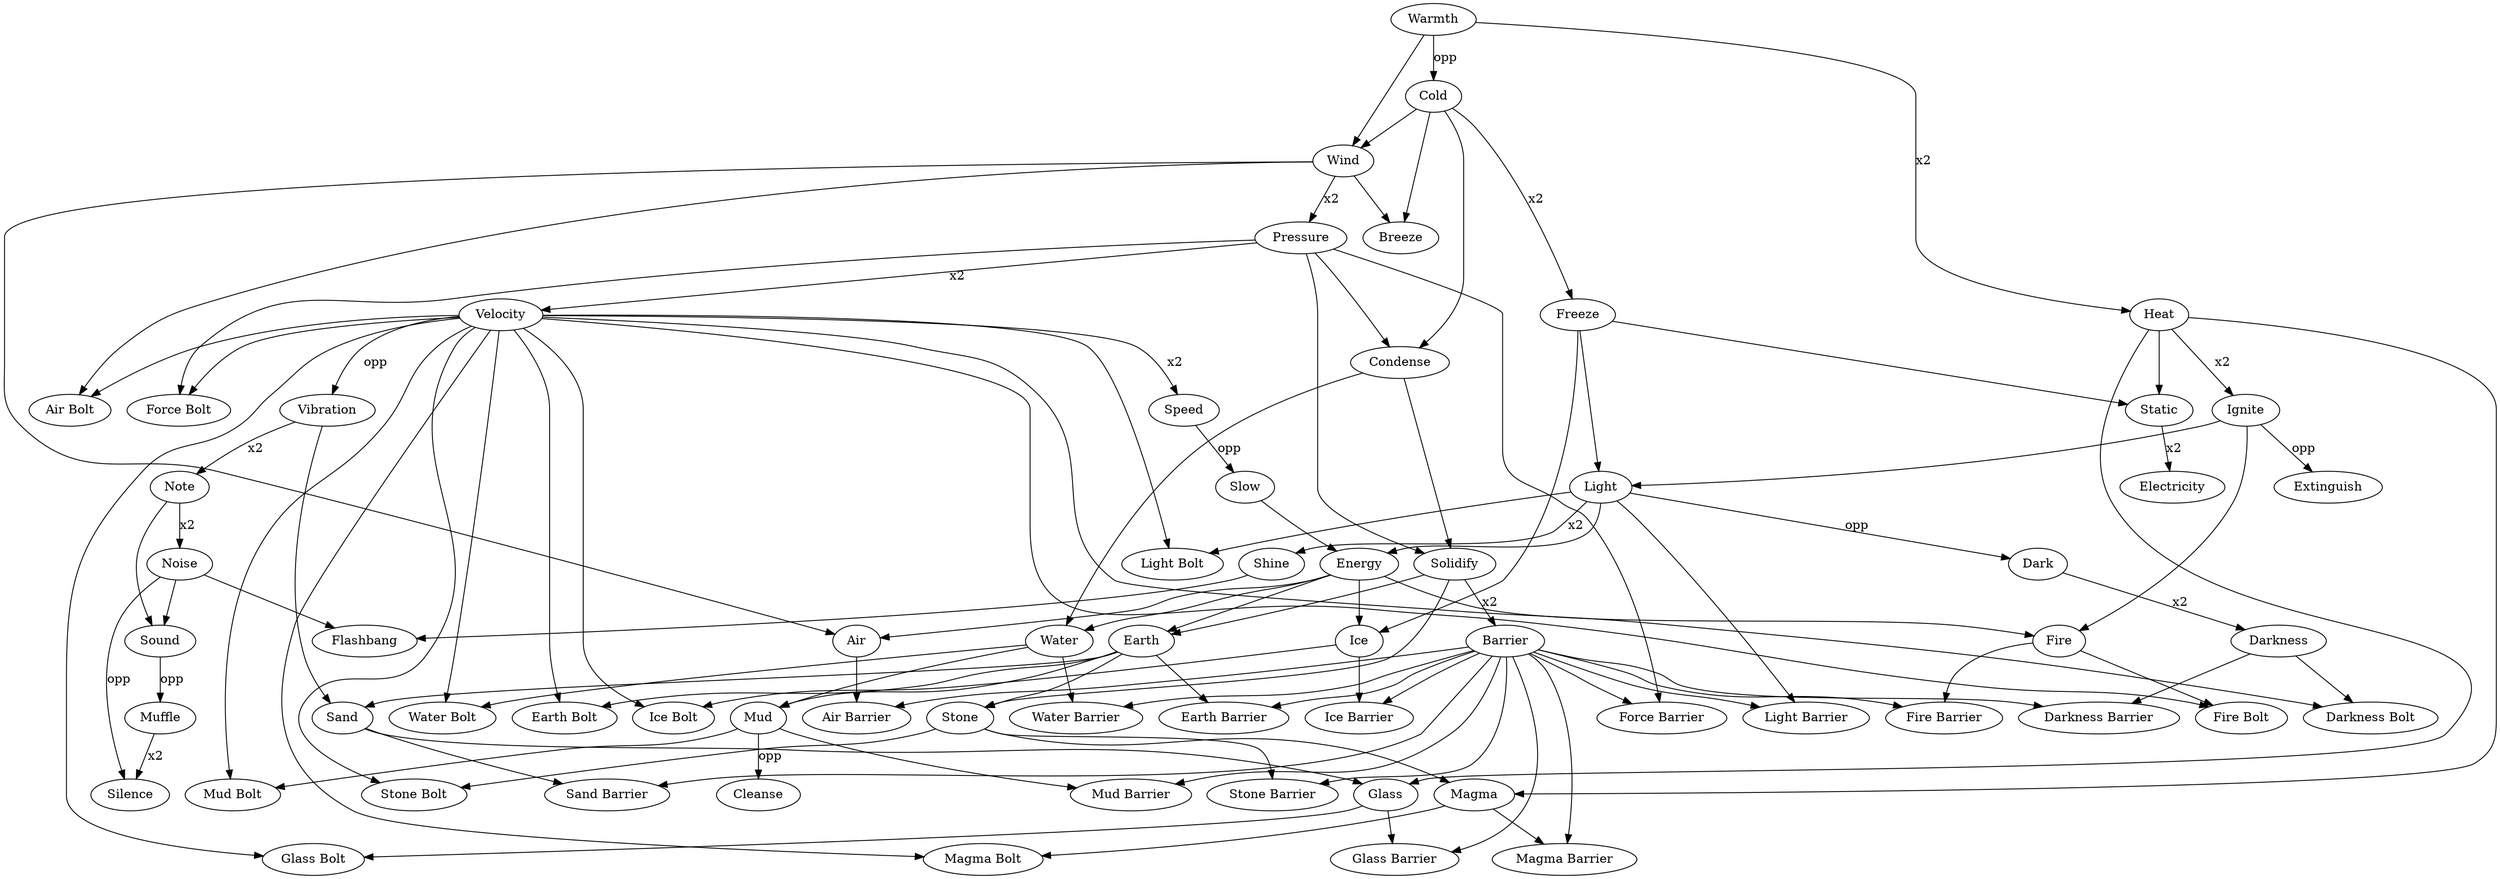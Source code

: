 digraph {
  Light -> Dark [label="opp"]
  Note -> Noise [label="x2"]
  Noise -> Silence [label="opp"]
  Note, Noise -> Sound
  Sound -> Muffle [label="opp"]
  Muffle -> Silence [label="x2"]
  Noise, Shine -> Flashbang
  Warmth -> Cold [label="opp"]
  Pressure -> Velocity [label="x2"];
  Pressure, Velocity -> "Force Bolt"
  Warmth, Cold -> Wind
  Wind, Velocity -> "Air Bolt"
  Wind -> Pressure [label="x2"]
  Light, Velocity -> "Light Bolt"
  Darkness, Velocity -> "Darkness Bolt"
  Light -> Shine [label="x2"]
  Dark -> Darkness [label="x2"]
  Velocity -> Speed [label="x2"]
  Speed -> Slow [label="opp"]
  Wind, Cold -> Breeze
  Warmth -> Heat [label="x2"]
  Cold -> Freeze [label="x2"]
  Heat -> Ignite [label="x2"]
  Cold, Pressure -> Condense
  Condense, Pressure -> Solidify
  Slow, Light -> Energy
  Energy, Ignite -> Fire
  Energy, Condense -> Water
  Energy, Wind -> Air
  Energy, Freeze -> Ice
  Energy, Solidify -> Earth
  Velocity -> Vibration [label="opp"]
  Vibration -> Note [label="x2"]
  Heat, Freeze -> Static
  Ignite, Freeze -> Light
  Fire, Velocity -> "Fire Bolt"
  Water, Velocity -> "Water Bolt"
  Ice, Velocity -> "Ice Bolt"
  Earth, Velocity -> "Earth Bolt"
  Ignite -> Extinguish [label="opp"]
  Earth, Water -> Mud
  Mud, Velocity -> "Mud Bolt"
  Mud -> Cleanse [label="opp"]
  Vibration, Earth -> Sand
  Static -> Electricity [label="x2"]
  Solidify, Earth -> Stone
  Stone, Velocity -> "Stone Bolt"
  Heat, Stone -> Magma
  Magma, Velocity -> "Magma Bolt"
  Heat, Sand -> Glass
  Glass, Velocity -> "Glass Bolt"
  Solidify -> Barrier [label="x2"]
  Barrier, Air -> "Air Barrier"
  Barrier, Water -> "Water Barrier"
  Barrier, Ice -> "Ice Barrier"
  Barrier, Fire -> "Fire Barrier"
  Barrier, Earth -> "Earth Barrier"
  Barrier, Mud -> "Mud Barrier"
  Barrier, Stone -> "Stone Barrier"
  Barrier, Sand -> "Sand Barrier"
  Barrier, Glass -> "Glass Barrier"
  Barrier, Magma -> "Magma Barrier"
  Barrier, Light -> "Light Barrier"
  Barrier, Darkness -> "Darkness Barrier"
  Barrier, Pressure -> "Force Barrier"
}
